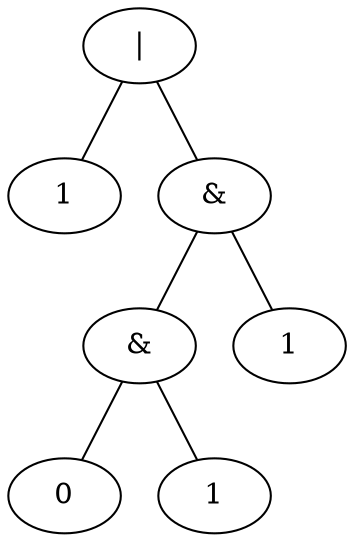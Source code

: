 graph "1" {
  "0"[label ="1"];
  "1"[label ="|"];
  "2"[label ="0"];
  "3"[label ="&"];
  "4"[label ="1"];
  "5"[label ="&"];
  "6"[label ="1"];
    "1" -- "0";
    "5" -- "3";
    "5" -- "6";
    "3" -- "2";
    "3" -- "4";
    "1" -- "5";
}
